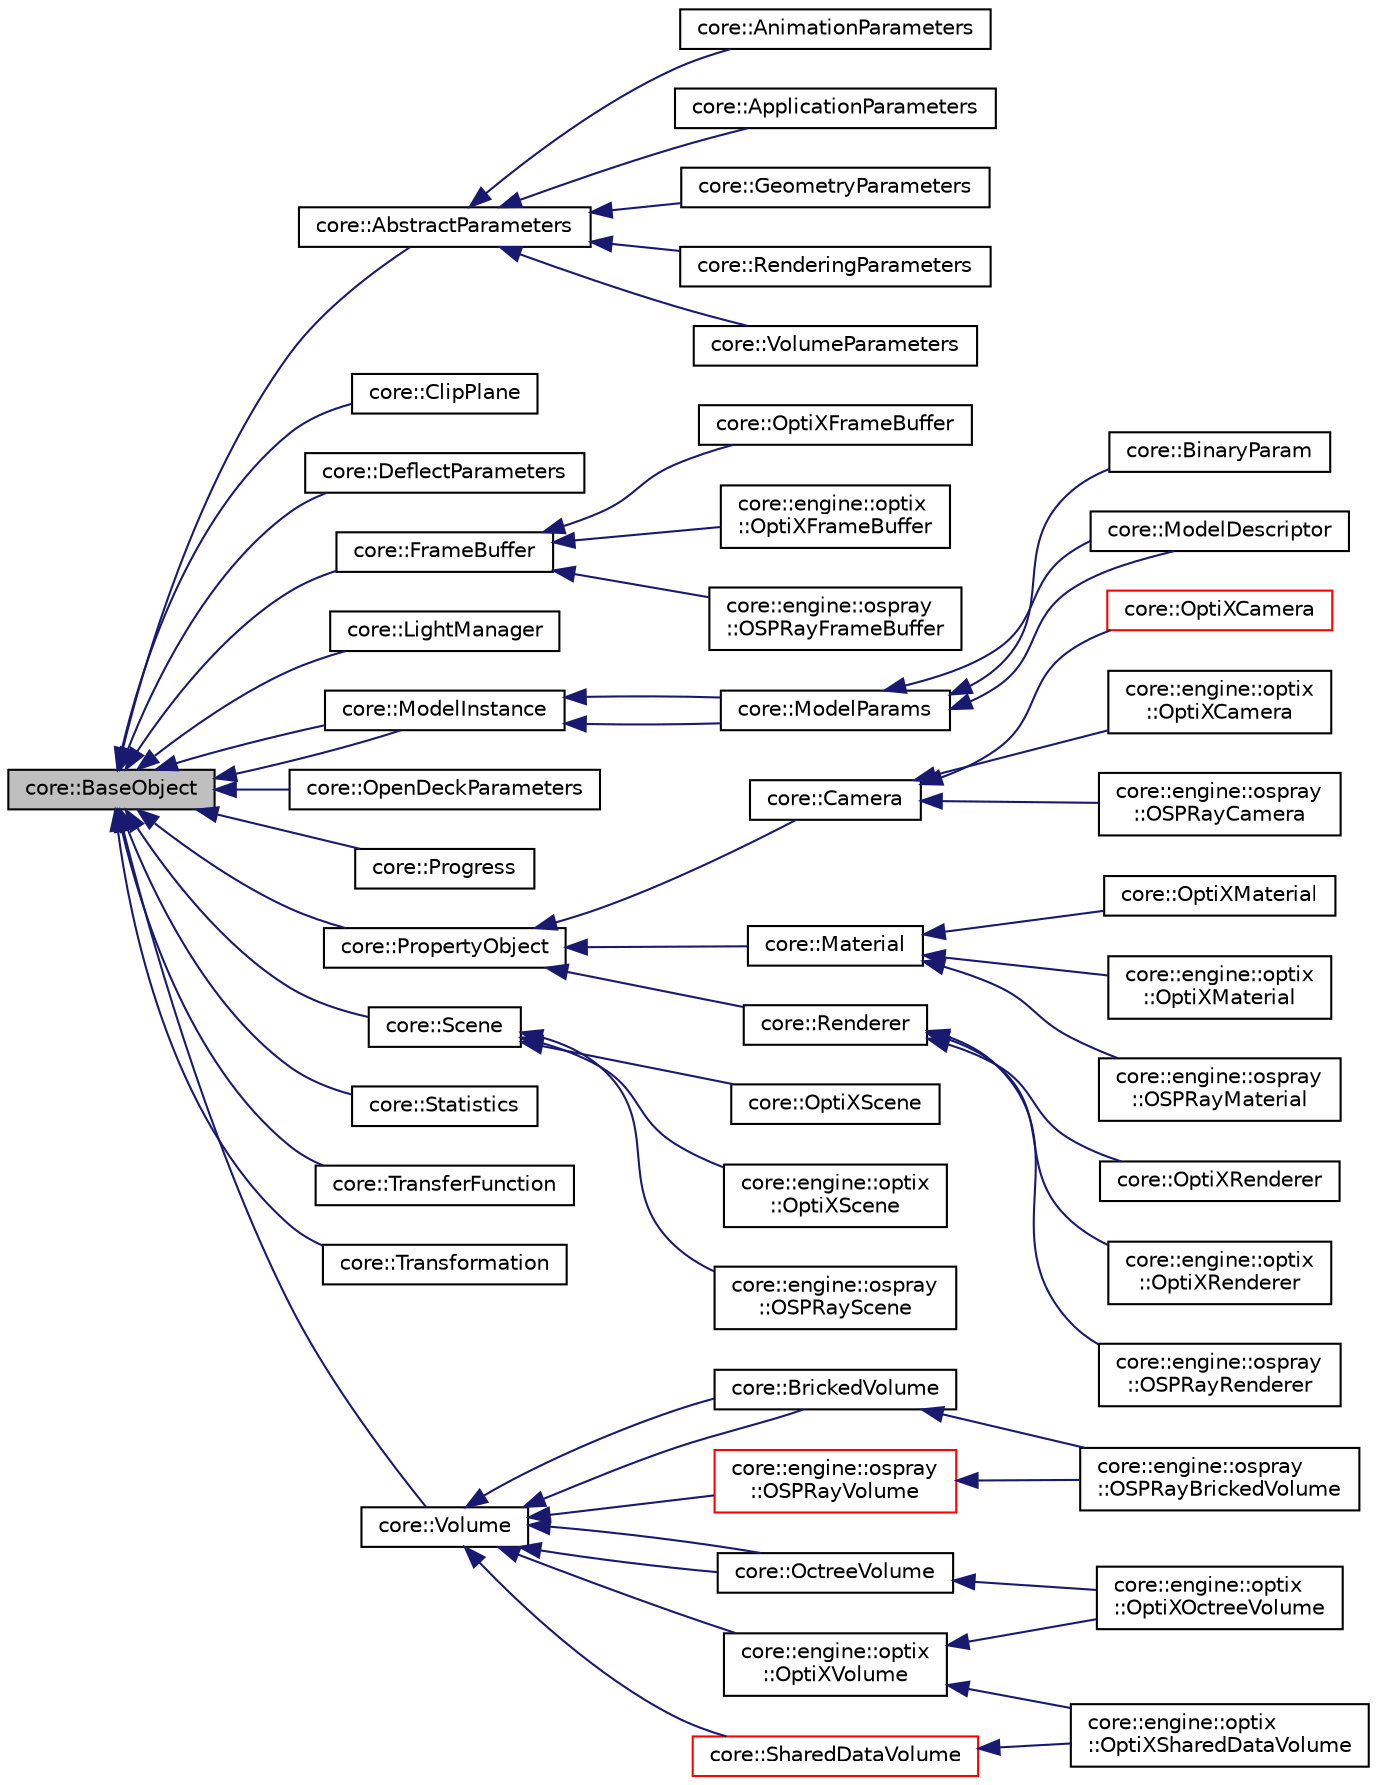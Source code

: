 digraph "core::BaseObject"
{
 // LATEX_PDF_SIZE
  edge [fontname="Helvetica",fontsize="10",labelfontname="Helvetica",labelfontsize="10"];
  node [fontname="Helvetica",fontsize="10",shape=record];
  rankdir="LR";
  Node1 [label="core::BaseObject",height=0.2,width=0.4,color="black", fillcolor="grey75", style="filled", fontcolor="black",tooltip=" "];
  Node1 -> Node2 [dir="back",color="midnightblue",fontsize="10",style="solid",fontname="Helvetica"];
  Node2 [label="core::AbstractParameters",height=0.2,width=0.4,color="black", fillcolor="white", style="filled",URL="$da/dda/classcore_1_1AbstractParameters.html",tooltip=" "];
  Node2 -> Node3 [dir="back",color="midnightblue",fontsize="10",style="solid",fontname="Helvetica"];
  Node3 [label="core::AnimationParameters",height=0.2,width=0.4,color="black", fillcolor="white", style="filled",URL="$d4/dfb/classcore_1_1AnimationParameters.html",tooltip=" "];
  Node2 -> Node4 [dir="back",color="midnightblue",fontsize="10",style="solid",fontname="Helvetica"];
  Node4 [label="core::ApplicationParameters",height=0.2,width=0.4,color="black", fillcolor="white", style="filled",URL="$d2/db2/classcore_1_1ApplicationParameters.html",tooltip=" "];
  Node2 -> Node5 [dir="back",color="midnightblue",fontsize="10",style="solid",fontname="Helvetica"];
  Node5 [label="core::GeometryParameters",height=0.2,width=0.4,color="black", fillcolor="white", style="filled",URL="$d8/d43/classcore_1_1GeometryParameters.html",tooltip=" "];
  Node2 -> Node6 [dir="back",color="midnightblue",fontsize="10",style="solid",fontname="Helvetica"];
  Node6 [label="core::RenderingParameters",height=0.2,width=0.4,color="black", fillcolor="white", style="filled",URL="$d4/d34/classcore_1_1RenderingParameters.html",tooltip=" "];
  Node2 -> Node7 [dir="back",color="midnightblue",fontsize="10",style="solid",fontname="Helvetica"];
  Node7 [label="core::VolumeParameters",height=0.2,width=0.4,color="black", fillcolor="white", style="filled",URL="$df/da5/classcore_1_1VolumeParameters.html",tooltip=" "];
  Node1 -> Node8 [dir="back",color="midnightblue",fontsize="10",style="solid",fontname="Helvetica"];
  Node8 [label="core::ClipPlane",height=0.2,width=0.4,color="black", fillcolor="white", style="filled",URL="$d2/d26/classcore_1_1ClipPlane.html",tooltip=" "];
  Node1 -> Node9 [dir="back",color="midnightblue",fontsize="10",style="solid",fontname="Helvetica"];
  Node9 [label="core::DeflectParameters",height=0.2,width=0.4,color="black", fillcolor="white", style="filled",URL="$d0/de8/classcore_1_1DeflectParameters.html",tooltip=" "];
  Node1 -> Node10 [dir="back",color="midnightblue",fontsize="10",style="solid",fontname="Helvetica"];
  Node10 [label="core::FrameBuffer",height=0.2,width=0.4,color="black", fillcolor="white", style="filled",URL="$db/ddf/classcore_1_1FrameBuffer.html",tooltip="This class represents a frame buffer for an engine specific code. It provides an API for utilizing an..."];
  Node10 -> Node11 [dir="back",color="midnightblue",fontsize="10",style="solid",fontname="Helvetica"];
  Node11 [label="core::OptiXFrameBuffer",height=0.2,width=0.4,color="black", fillcolor="white", style="filled",URL="$d6/d1c/classcore_1_1OptiXFrameBuffer.html",tooltip=" "];
  Node10 -> Node12 [dir="back",color="midnightblue",fontsize="10",style="solid",fontname="Helvetica"];
  Node12 [label="core::engine::optix\l::OptiXFrameBuffer",height=0.2,width=0.4,color="black", fillcolor="white", style="filled",URL="$d4/dc0/classcore_1_1engine_1_1optix_1_1OptiXFrameBuffer.html",tooltip=" "];
  Node10 -> Node13 [dir="back",color="midnightblue",fontsize="10",style="solid",fontname="Helvetica"];
  Node13 [label="core::engine::ospray\l::OSPRayFrameBuffer",height=0.2,width=0.4,color="black", fillcolor="white", style="filled",URL="$db/d69/classcore_1_1engine_1_1ospray_1_1OSPRayFrameBuffer.html",tooltip=" "];
  Node1 -> Node14 [dir="back",color="midnightblue",fontsize="10",style="solid",fontname="Helvetica"];
  Node14 [label="core::LightManager",height=0.2,width=0.4,color="black", fillcolor="white", style="filled",URL="$d0/dc8/classcore_1_1LightManager.html",tooltip="Manages light sources in a scene."];
  Node1 -> Node15 [dir="back",color="midnightblue",fontsize="10",style="solid",fontname="Helvetica"];
  Node15 [label="core::ModelInstance",height=0.2,width=0.4,color="black", fillcolor="white", style="filled",URL="$d9/d63/classcore_1_1ModelInstance.html",tooltip="A class representing an instance of a 3D model."];
  Node15 -> Node16 [dir="back",color="midnightblue",fontsize="10",style="solid",fontname="Helvetica"];
  Node16 [label="core::ModelParams",height=0.2,width=0.4,color="black", fillcolor="white", style="filled",URL="$d1/df6/classcore_1_1ModelParams.html",tooltip="The ModelParams class represents the parameters needed for initializing a model instance."];
  Node16 -> Node17 [dir="back",color="midnightblue",fontsize="10",style="solid",fontname="Helvetica"];
  Node17 [label="core::BinaryParam",height=0.2,width=0.4,color="black", fillcolor="white", style="filled",URL="$d4/d24/structcore_1_1BinaryParam.html",tooltip=" "];
  Node16 -> Node18 [dir="back",color="midnightblue",fontsize="10",style="solid",fontname="Helvetica"];
  Node18 [label="core::ModelDescriptor",height=0.2,width=0.4,color="black", fillcolor="white", style="filled",URL="$dc/d7f/classcore_1_1ModelDescriptor.html",tooltip="The ModelDescriptor struct defines the metadata attached to a model.Model descriptor are exposed via ..."];
  Node16 -> Node18 [dir="back",color="midnightblue",fontsize="10",style="solid",fontname="Helvetica"];
  Node15 -> Node16 [dir="back",color="midnightblue",fontsize="10",style="solid",fontname="Helvetica"];
  Node1 -> Node15 [dir="back",color="midnightblue",fontsize="10",style="solid",fontname="Helvetica"];
  Node1 -> Node19 [dir="back",color="midnightblue",fontsize="10",style="solid",fontname="Helvetica"];
  Node19 [label="core::OpenDeckParameters",height=0.2,width=0.4,color="black", fillcolor="white", style="filled",URL="$de/dfc/classcore_1_1OpenDeckParameters.html",tooltip=" "];
  Node1 -> Node20 [dir="back",color="midnightblue",fontsize="10",style="solid",fontname="Helvetica"];
  Node20 [label="core::Progress",height=0.2,width=0.4,color="black", fillcolor="white", style="filled",URL="$dc/d0d/classcore_1_1Progress.html",tooltip=" "];
  Node1 -> Node21 [dir="back",color="midnightblue",fontsize="10",style="solid",fontname="Helvetica"];
  Node21 [label="core::PropertyObject",height=0.2,width=0.4,color="black", fillcolor="white", style="filled",URL="$d7/d67/classcore_1_1PropertyObject.html",tooltip=" "];
  Node21 -> Node22 [dir="back",color="midnightblue",fontsize="10",style="solid",fontname="Helvetica"];
  Node22 [label="core::Camera",height=0.2,width=0.4,color="black", fillcolor="white", style="filled",URL="$d6/da7/classcore_1_1Camera.html",tooltip="The Camera class is an abstract interface for a camera in a 3D graphics application...."];
  Node22 -> Node23 [dir="back",color="midnightblue",fontsize="10",style="solid",fontname="Helvetica"];
  Node23 [label="core::OptiXCamera",height=0.2,width=0.4,color="red", fillcolor="white", style="filled",URL="$d7/d8e/classcore_1_1OptiXCamera.html",tooltip=" "];
  Node22 -> Node25 [dir="back",color="midnightblue",fontsize="10",style="solid",fontname="Helvetica"];
  Node25 [label="core::engine::optix\l::OptiXCamera",height=0.2,width=0.4,color="black", fillcolor="white", style="filled",URL="$d4/d9d/classcore_1_1engine_1_1optix_1_1OptiXCamera.html",tooltip=" "];
  Node22 -> Node26 [dir="back",color="midnightblue",fontsize="10",style="solid",fontname="Helvetica"];
  Node26 [label="core::engine::ospray\l::OSPRayCamera",height=0.2,width=0.4,color="black", fillcolor="white", style="filled",URL="$dc/d0e/classcore_1_1engine_1_1ospray_1_1OSPRayCamera.html",tooltip=" "];
  Node21 -> Node27 [dir="back",color="midnightblue",fontsize="10",style="solid",fontname="Helvetica"];
  Node27 [label="core::Material",height=0.2,width=0.4,color="black", fillcolor="white", style="filled",URL="$d3/d69/classcore_1_1Material.html",tooltip="The class that represents the material object. This class is derived from PropertyObject and provides..."];
  Node27 -> Node28 [dir="back",color="midnightblue",fontsize="10",style="solid",fontname="Helvetica"];
  Node28 [label="core::OptiXMaterial",height=0.2,width=0.4,color="black", fillcolor="white", style="filled",URL="$df/d9b/classcore_1_1OptiXMaterial.html",tooltip=" "];
  Node27 -> Node29 [dir="back",color="midnightblue",fontsize="10",style="solid",fontname="Helvetica"];
  Node29 [label="core::engine::optix\l::OptiXMaterial",height=0.2,width=0.4,color="black", fillcolor="white", style="filled",URL="$dd/dff/classcore_1_1engine_1_1optix_1_1OptiXMaterial.html",tooltip=" "];
  Node27 -> Node30 [dir="back",color="midnightblue",fontsize="10",style="solid",fontname="Helvetica"];
  Node30 [label="core::engine::ospray\l::OSPRayMaterial",height=0.2,width=0.4,color="black", fillcolor="white", style="filled",URL="$d7/dda/classcore_1_1engine_1_1ospray_1_1OSPRayMaterial.html",tooltip=" "];
  Node21 -> Node31 [dir="back",color="midnightblue",fontsize="10",style="solid",fontname="Helvetica"];
  Node31 [label="core::Renderer",height=0.2,width=0.4,color="black", fillcolor="white", style="filled",URL="$dd/d5b/classcore_1_1Renderer.html",tooltip="Renderer class inherits from PropertyObject class The Renderer class has methods to render a FrameBuf..."];
  Node31 -> Node32 [dir="back",color="midnightblue",fontsize="10",style="solid",fontname="Helvetica"];
  Node32 [label="core::OptiXRenderer",height=0.2,width=0.4,color="black", fillcolor="white", style="filled",URL="$d4/d9b/classcore_1_1OptiXRenderer.html",tooltip=" "];
  Node31 -> Node33 [dir="back",color="midnightblue",fontsize="10",style="solid",fontname="Helvetica"];
  Node33 [label="core::engine::optix\l::OptiXRenderer",height=0.2,width=0.4,color="black", fillcolor="white", style="filled",URL="$d5/dd9/classcore_1_1engine_1_1optix_1_1OptiXRenderer.html",tooltip=" "];
  Node31 -> Node34 [dir="back",color="midnightblue",fontsize="10",style="solid",fontname="Helvetica"];
  Node34 [label="core::engine::ospray\l::OSPRayRenderer",height=0.2,width=0.4,color="black", fillcolor="white", style="filled",URL="$d2/dbb/classcore_1_1engine_1_1ospray_1_1OSPRayRenderer.html",tooltip=" "];
  Node1 -> Node35 [dir="back",color="midnightblue",fontsize="10",style="solid",fontname="Helvetica"];
  Node35 [label="core::Scene",height=0.2,width=0.4,color="black", fillcolor="white", style="filled",URL="$d5/d76/classcore_1_1Scene.html",tooltip="Scene object This object contains collections of geometries, materials and light sources that are use..."];
  Node35 -> Node36 [dir="back",color="midnightblue",fontsize="10",style="solid",fontname="Helvetica"];
  Node36 [label="core::OptiXScene",height=0.2,width=0.4,color="black", fillcolor="white", style="filled",URL="$d5/d44/classcore_1_1OptiXScene.html",tooltip=" "];
  Node35 -> Node37 [dir="back",color="midnightblue",fontsize="10",style="solid",fontname="Helvetica"];
  Node37 [label="core::engine::optix\l::OptiXScene",height=0.2,width=0.4,color="black", fillcolor="white", style="filled",URL="$da/dc3/classcore_1_1engine_1_1optix_1_1OptiXScene.html",tooltip=" "];
  Node35 -> Node38 [dir="back",color="midnightblue",fontsize="10",style="solid",fontname="Helvetica"];
  Node38 [label="core::engine::ospray\l::OSPRayScene",height=0.2,width=0.4,color="black", fillcolor="white", style="filled",URL="$d6/da6/classcore_1_1engine_1_1ospray_1_1OSPRayScene.html",tooltip=" "];
  Node1 -> Node39 [dir="back",color="midnightblue",fontsize="10",style="solid",fontname="Helvetica"];
  Node39 [label="core::Statistics",height=0.2,width=0.4,color="black", fillcolor="white", style="filled",URL="$d6/d7e/classcore_1_1Statistics.html",tooltip=" "];
  Node1 -> Node40 [dir="back",color="midnightblue",fontsize="10",style="solid",fontname="Helvetica"];
  Node40 [label="core::TransferFunction",height=0.2,width=0.4,color="black", fillcolor="white", style="filled",URL="$d3/ded/classcore_1_1TransferFunction.html",tooltip=" "];
  Node1 -> Node41 [dir="back",color="midnightblue",fontsize="10",style="solid",fontname="Helvetica"];
  Node41 [label="core::Transformation",height=0.2,width=0.4,color="black", fillcolor="white", style="filled",URL="$d0/dcd/classcore_1_1Transformation.html",tooltip="Defines the translation, rotation and scale parameters to be applied to a scene asset."];
  Node1 -> Node42 [dir="back",color="midnightblue",fontsize="10",style="solid",fontname="Helvetica"];
  Node42 [label="core::Volume",height=0.2,width=0.4,color="black", fillcolor="white", style="filled",URL="$d9/d2b/classcore_1_1Volume.html",tooltip="A base class for volumes."];
  Node42 -> Node43 [dir="back",color="midnightblue",fontsize="10",style="solid",fontname="Helvetica"];
  Node43 [label="core::BrickedVolume",height=0.2,width=0.4,color="black", fillcolor="white", style="filled",URL="$db/de9/classcore_1_1BrickedVolume.html",tooltip="A volume type where the voxels are copied for each added brick."];
  Node43 -> Node44 [dir="back",color="midnightblue",fontsize="10",style="solid",fontname="Helvetica"];
  Node44 [label="core::engine::ospray\l::OSPRayBrickedVolume",height=0.2,width=0.4,color="black", fillcolor="white", style="filled",URL="$d0/d17/classcore_1_1engine_1_1ospray_1_1OSPRayBrickedVolume.html",tooltip=" "];
  Node42 -> Node43 [dir="back",color="midnightblue",fontsize="10",style="solid",fontname="Helvetica"];
  Node42 -> Node45 [dir="back",color="midnightblue",fontsize="10",style="solid",fontname="Helvetica"];
  Node45 [label="core::OctreeVolume",height=0.2,width=0.4,color="black", fillcolor="white", style="filled",URL="$dc/d87/classcore_1_1OctreeVolume.html",tooltip="A volume type where the voxels are computed in real-time using a pre-loaded Octree structure of event..."];
  Node45 -> Node46 [dir="back",color="midnightblue",fontsize="10",style="solid",fontname="Helvetica"];
  Node46 [label="core::engine::optix\l::OptiXOctreeVolume",height=0.2,width=0.4,color="black", fillcolor="white", style="filled",URL="$d9/dcc/classcore_1_1engine_1_1optix_1_1OptiXOctreeVolume.html",tooltip=" "];
  Node42 -> Node45 [dir="back",color="midnightblue",fontsize="10",style="solid",fontname="Helvetica"];
  Node42 -> Node47 [dir="back",color="midnightblue",fontsize="10",style="solid",fontname="Helvetica"];
  Node47 [label="core::SharedDataVolume",height=0.2,width=0.4,color="red", fillcolor="white", style="filled",URL="$df/df4/classcore_1_1SharedDataVolume.html",tooltip=" "];
  Node47 -> Node48 [dir="back",color="midnightblue",fontsize="10",style="solid",fontname="Helvetica"];
  Node48 [label="core::engine::optix\l::OptiXSharedDataVolume",height=0.2,width=0.4,color="black", fillcolor="white", style="filled",URL="$d1/da5/classcore_1_1engine_1_1optix_1_1OptiXSharedDataVolume.html",tooltip=" "];
  Node42 -> Node50 [dir="back",color="midnightblue",fontsize="10",style="solid",fontname="Helvetica"];
  Node50 [label="core::engine::optix\l::OptiXVolume",height=0.2,width=0.4,color="black", fillcolor="white", style="filled",URL="$d1/db3/classcore_1_1engine_1_1optix_1_1OptiXVolume.html",tooltip=" "];
  Node50 -> Node46 [dir="back",color="midnightblue",fontsize="10",style="solid",fontname="Helvetica"];
  Node50 -> Node48 [dir="back",color="midnightblue",fontsize="10",style="solid",fontname="Helvetica"];
  Node42 -> Node51 [dir="back",color="midnightblue",fontsize="10",style="solid",fontname="Helvetica"];
  Node51 [label="core::engine::ospray\l::OSPRayVolume",height=0.2,width=0.4,color="red", fillcolor="white", style="filled",URL="$dd/d98/classcore_1_1engine_1_1ospray_1_1OSPRayVolume.html",tooltip=" "];
  Node51 -> Node44 [dir="back",color="midnightblue",fontsize="10",style="solid",fontname="Helvetica"];
}

